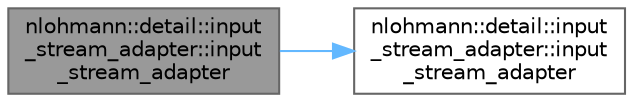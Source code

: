 digraph "nlohmann::detail::input_stream_adapter::input_stream_adapter"
{
 // LATEX_PDF_SIZE
  bgcolor="transparent";
  edge [fontname=Helvetica,fontsize=10,labelfontname=Helvetica,labelfontsize=10];
  node [fontname=Helvetica,fontsize=10,shape=box,height=0.2,width=0.4];
  rankdir="LR";
  Node1 [id="Node000001",label="nlohmann::detail::input\l_stream_adapter::input\l_stream_adapter",height=0.2,width=0.4,color="gray40", fillcolor="grey60", style="filled", fontcolor="black",tooltip=" "];
  Node1 -> Node2 [id="edge2_Node000001_Node000002",color="steelblue1",style="solid",tooltip=" "];
  Node2 [id="Node000002",label="nlohmann::detail::input\l_stream_adapter::input\l_stream_adapter",height=0.2,width=0.4,color="grey40", fillcolor="white", style="filled",URL="$classnlohmann_1_1detail_1_1input__stream__adapter.html#af487152e4606d013eb4ec6a90eaf82ea",tooltip=" "];
}
